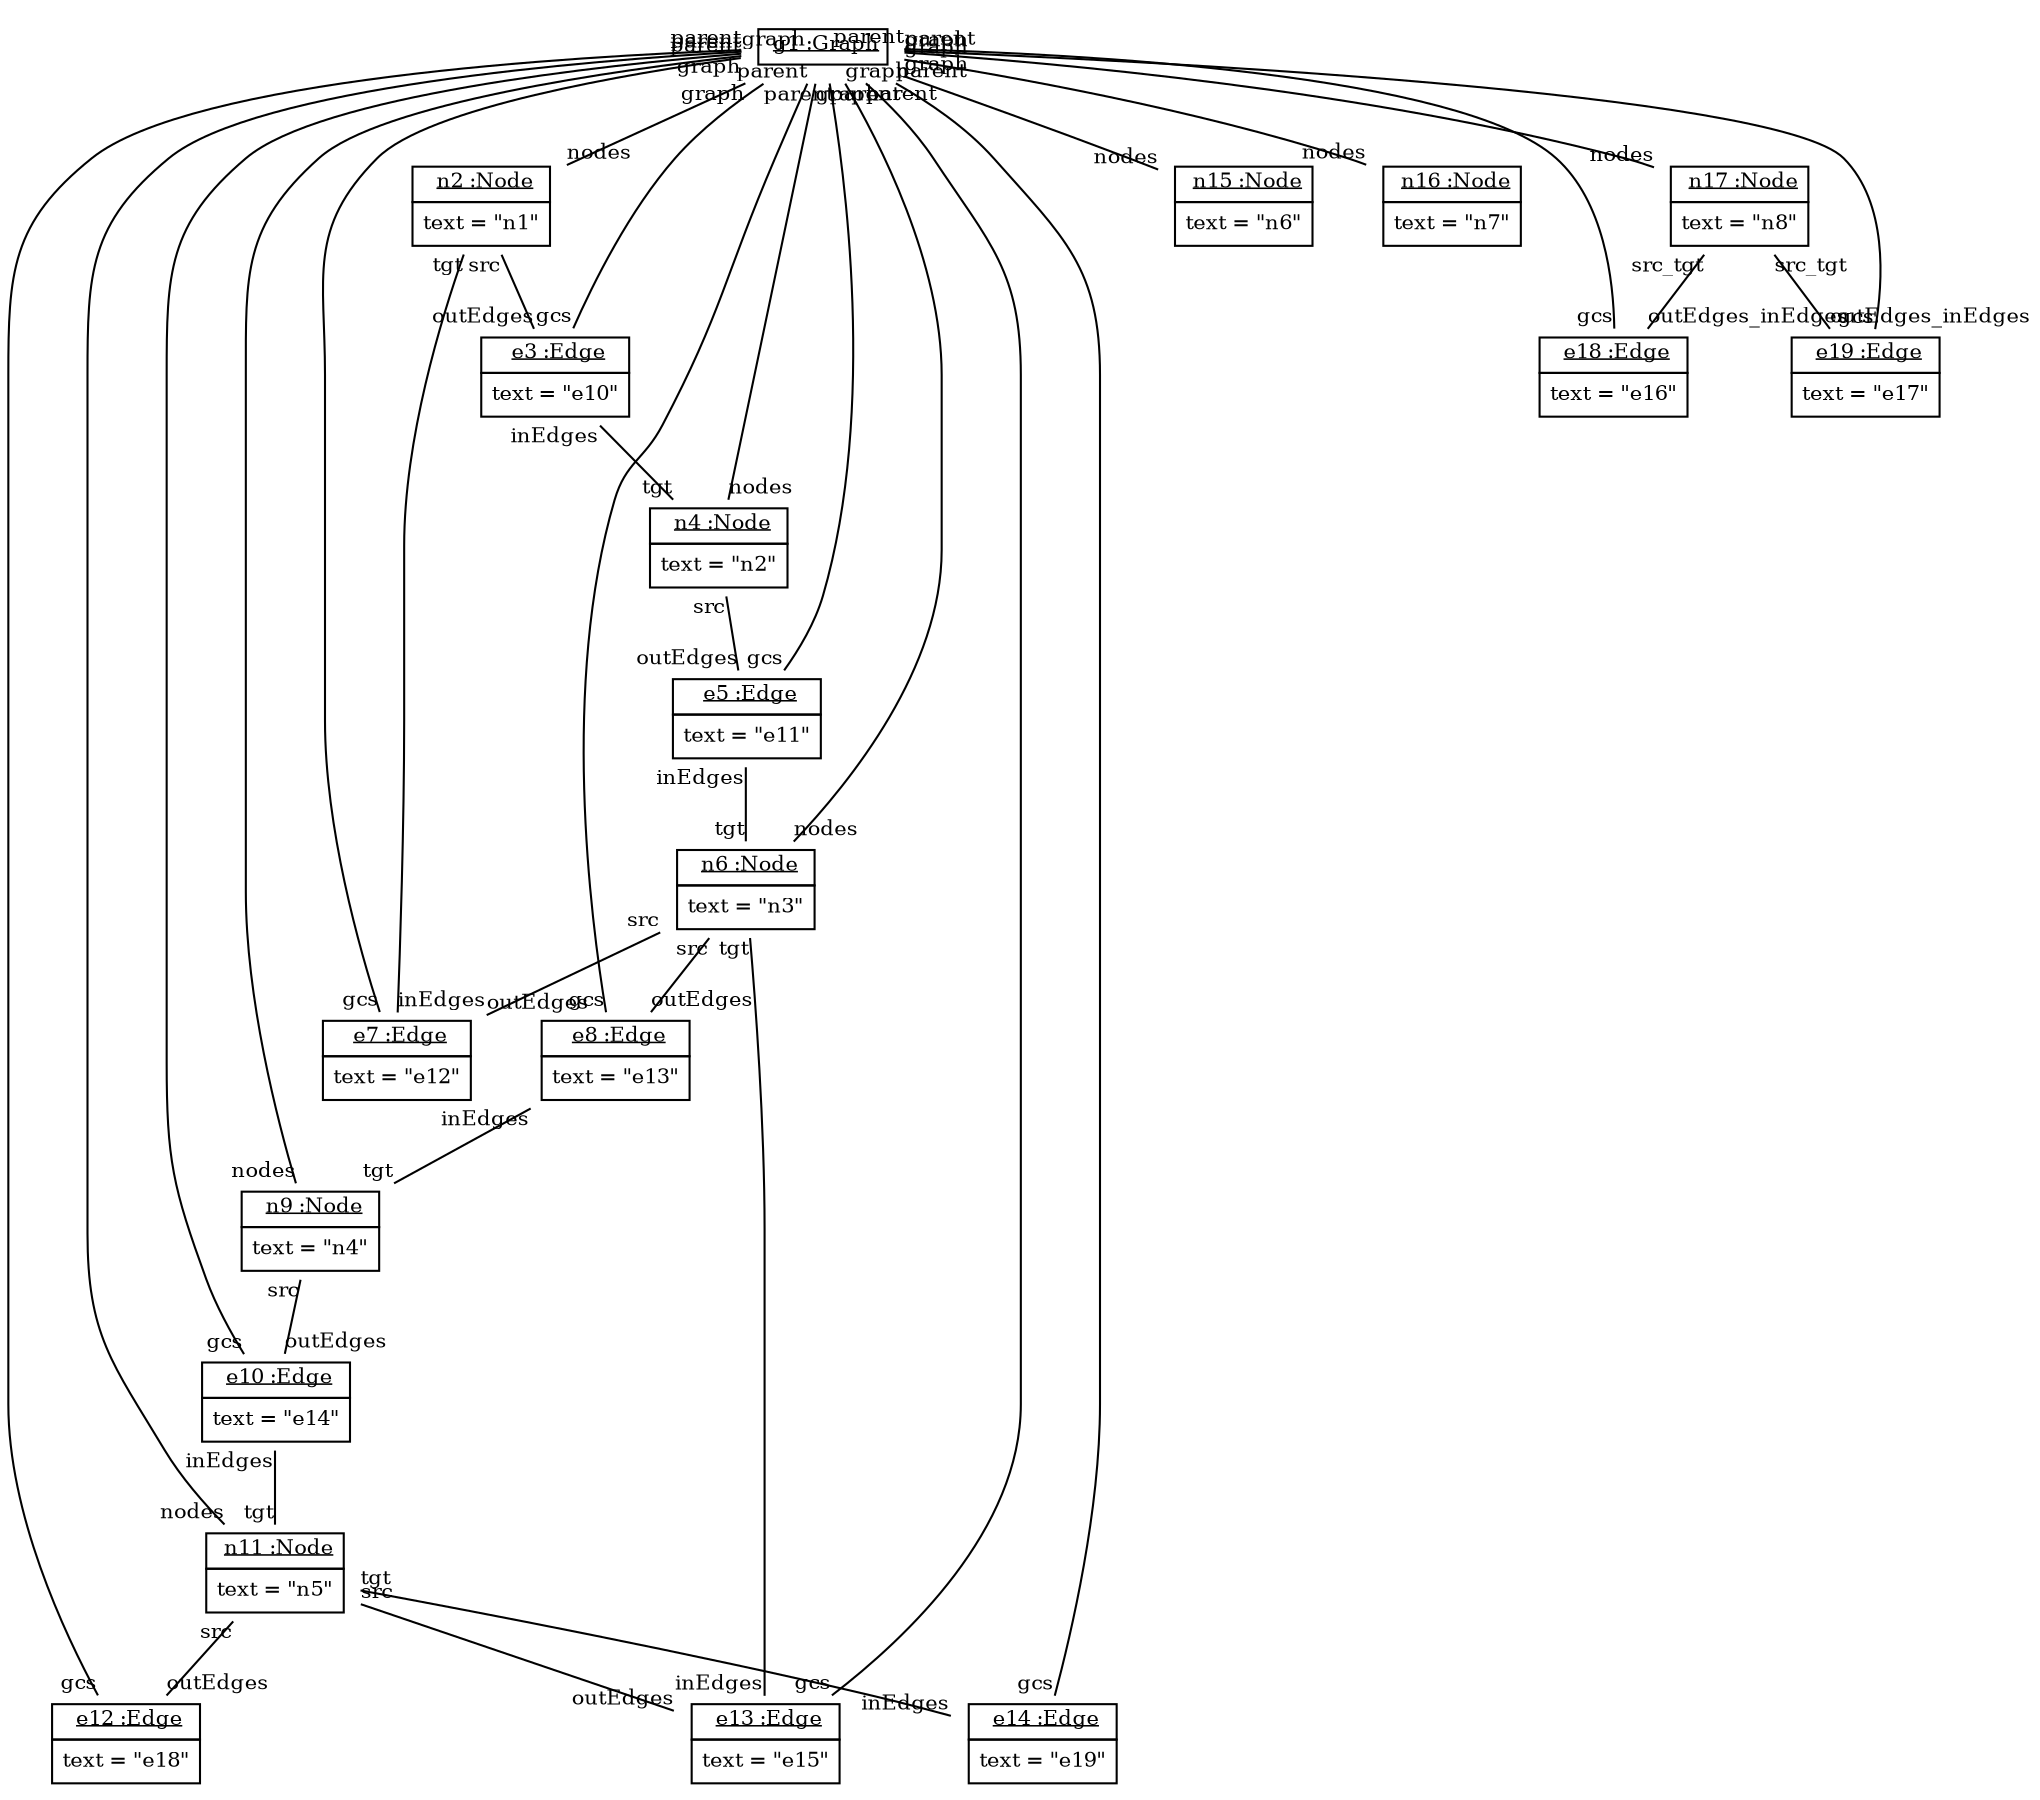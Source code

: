graph ObjectDiagram {
   node [shape = none, fontsize = 10];
   edge [fontsize = 10];
   compound=true;

g1 [label=<<table border='0' cellborder='1' cellspacing='0'> <tr> <td> <u>g1 :Graph</u></td></tr></table>>];
n2 [label=<<table border='0' cellborder='1' cellspacing='0'> <tr> <td> <u>n2 :Node</u></td></tr><tr><td><table border='0' cellborder='0' cellspacing='0'><tr><td align='left'>text = "n1"</td></tr></table></td></tr></table>>];
e3 [label=<<table border='0' cellborder='1' cellspacing='0'> <tr> <td> <u>e3 :Edge</u></td></tr><tr><td><table border='0' cellborder='0' cellspacing='0'><tr><td align='left'>text = "e10"</td></tr></table></td></tr></table>>];
n4 [label=<<table border='0' cellborder='1' cellspacing='0'> <tr> <td> <u>n4 :Node</u></td></tr><tr><td><table border='0' cellborder='0' cellspacing='0'><tr><td align='left'>text = "n2"</td></tr></table></td></tr></table>>];
e5 [label=<<table border='0' cellborder='1' cellspacing='0'> <tr> <td> <u>e5 :Edge</u></td></tr><tr><td><table border='0' cellborder='0' cellspacing='0'><tr><td align='left'>text = "e11"</td></tr></table></td></tr></table>>];
n6 [label=<<table border='0' cellborder='1' cellspacing='0'> <tr> <td> <u>n6 :Node</u></td></tr><tr><td><table border='0' cellborder='0' cellspacing='0'><tr><td align='left'>text = "n3"</td></tr></table></td></tr></table>>];
e7 [label=<<table border='0' cellborder='1' cellspacing='0'> <tr> <td> <u>e7 :Edge</u></td></tr><tr><td><table border='0' cellborder='0' cellspacing='0'><tr><td align='left'>text = "e12"</td></tr></table></td></tr></table>>];
e8 [label=<<table border='0' cellborder='1' cellspacing='0'> <tr> <td> <u>e8 :Edge</u></td></tr><tr><td><table border='0' cellborder='0' cellspacing='0'><tr><td align='left'>text = "e13"</td></tr></table></td></tr></table>>];
n9 [label=<<table border='0' cellborder='1' cellspacing='0'> <tr> <td> <u>n9 :Node</u></td></tr><tr><td><table border='0' cellborder='0' cellspacing='0'><tr><td align='left'>text = "n4"</td></tr></table></td></tr></table>>];
e10 [label=<<table border='0' cellborder='1' cellspacing='0'> <tr> <td> <u>e10 :Edge</u></td></tr><tr><td><table border='0' cellborder='0' cellspacing='0'><tr><td align='left'>text = "e14"</td></tr></table></td></tr></table>>];
n11 [label=<<table border='0' cellborder='1' cellspacing='0'> <tr> <td> <u>n11 :Node</u></td></tr><tr><td><table border='0' cellborder='0' cellspacing='0'><tr><td align='left'>text = "n5"</td></tr></table></td></tr></table>>];
e12 [label=<<table border='0' cellborder='1' cellspacing='0'> <tr> <td> <u>e12 :Edge</u></td></tr><tr><td><table border='0' cellborder='0' cellspacing='0'><tr><td align='left'>text = "e18"</td></tr></table></td></tr></table>>];
e13 [label=<<table border='0' cellborder='1' cellspacing='0'> <tr> <td> <u>e13 :Edge</u></td></tr><tr><td><table border='0' cellborder='0' cellspacing='0'><tr><td align='left'>text = "e15"</td></tr></table></td></tr></table>>];
e14 [label=<<table border='0' cellborder='1' cellspacing='0'> <tr> <td> <u>e14 :Edge</u></td></tr><tr><td><table border='0' cellborder='0' cellspacing='0'><tr><td align='left'>text = "e19"</td></tr></table></td></tr></table>>];
n15 [label=<<table border='0' cellborder='1' cellspacing='0'> <tr> <td> <u>n15 :Node</u></td></tr><tr><td><table border='0' cellborder='0' cellspacing='0'><tr><td align='left'>text = "n6"</td></tr></table></td></tr></table>>];
n16 [label=<<table border='0' cellborder='1' cellspacing='0'> <tr> <td> <u>n16 :Node</u></td></tr><tr><td><table border='0' cellborder='0' cellspacing='0'><tr><td align='left'>text = "n7"</td></tr></table></td></tr></table>>];
n17 [label=<<table border='0' cellborder='1' cellspacing='0'> <tr> <td> <u>n17 :Node</u></td></tr><tr><td><table border='0' cellborder='0' cellspacing='0'><tr><td align='left'>text = "n8"</td></tr></table></td></tr></table>>];
e18 [label=<<table border='0' cellborder='1' cellspacing='0'> <tr> <td> <u>e18 :Edge</u></td></tr><tr><td><table border='0' cellborder='0' cellspacing='0'><tr><td align='left'>text = "e16"</td></tr></table></td></tr></table>>];
e19 [label=<<table border='0' cellborder='1' cellspacing='0'> <tr> <td> <u>e19 :Edge</u></td></tr><tr><td><table border='0' cellborder='0' cellspacing='0'><tr><td align='left'>text = "e17"</td></tr></table></td></tr></table>>];

g1 -- n2 [headlabel = "nodes" taillabel = "graph"];
g1 -- n4 [headlabel = "nodes" taillabel = "graph"];
g1 -- n6 [headlabel = "nodes" taillabel = "graph"];
g1 -- n9 [headlabel = "nodes" taillabel = "graph"];
g1 -- n11 [headlabel = "nodes" taillabel = "graph"];
g1 -- n15 [headlabel = "nodes" taillabel = "graph"];
g1 -- n16 [headlabel = "nodes" taillabel = "graph"];
g1 -- n17 [headlabel = "nodes" taillabel = "graph"];
g1 -- e3 [headlabel = "gcs" taillabel = "parent"];
g1 -- e5 [headlabel = "gcs" taillabel = "parent"];
g1 -- e7 [headlabel = "gcs" taillabel = "parent"];
g1 -- e8 [headlabel = "gcs" taillabel = "parent"];
g1 -- e10 [headlabel = "gcs" taillabel = "parent"];
g1 -- e12 [headlabel = "gcs" taillabel = "parent"];
g1 -- e13 [headlabel = "gcs" taillabel = "parent"];
g1 -- e14 [headlabel = "gcs" taillabel = "parent"];
g1 -- e18 [headlabel = "gcs" taillabel = "parent"];
g1 -- e19 [headlabel = "gcs" taillabel = "parent"];
n2 -- e3 [headlabel = "outEdges" taillabel = "src"];
n2 -- e7 [headlabel = "inEdges" taillabel = "tgt"];
e3 -- n4 [headlabel = "tgt" taillabel = "inEdges"];
n4 -- e5 [headlabel = "outEdges" taillabel = "src"];
e5 -- n6 [headlabel = "tgt" taillabel = "inEdges"];
n6 -- e7 [headlabel = "outEdges" taillabel = "src"];
n6 -- e8 [headlabel = "outEdges" taillabel = "src"];
n6 -- e13 [headlabel = "inEdges" taillabel = "tgt"];
e8 -- n9 [headlabel = "tgt" taillabel = "inEdges"];
n9 -- e10 [headlabel = "outEdges" taillabel = "src"];
e10 -- n11 [headlabel = "tgt" taillabel = "inEdges"];
n11 -- e12 [headlabel = "outEdges" taillabel = "src"];
n11 -- e13 [headlabel = "outEdges" taillabel = "src"];
n11 -- e14 [headlabel = "inEdges" taillabel = "tgt"];
n17 -- e18 [headlabel = "outEdges_inEdges" taillabel = "src_tgt"];
n17 -- e19 [headlabel = "outEdges_inEdges" taillabel = "src_tgt"];
}
